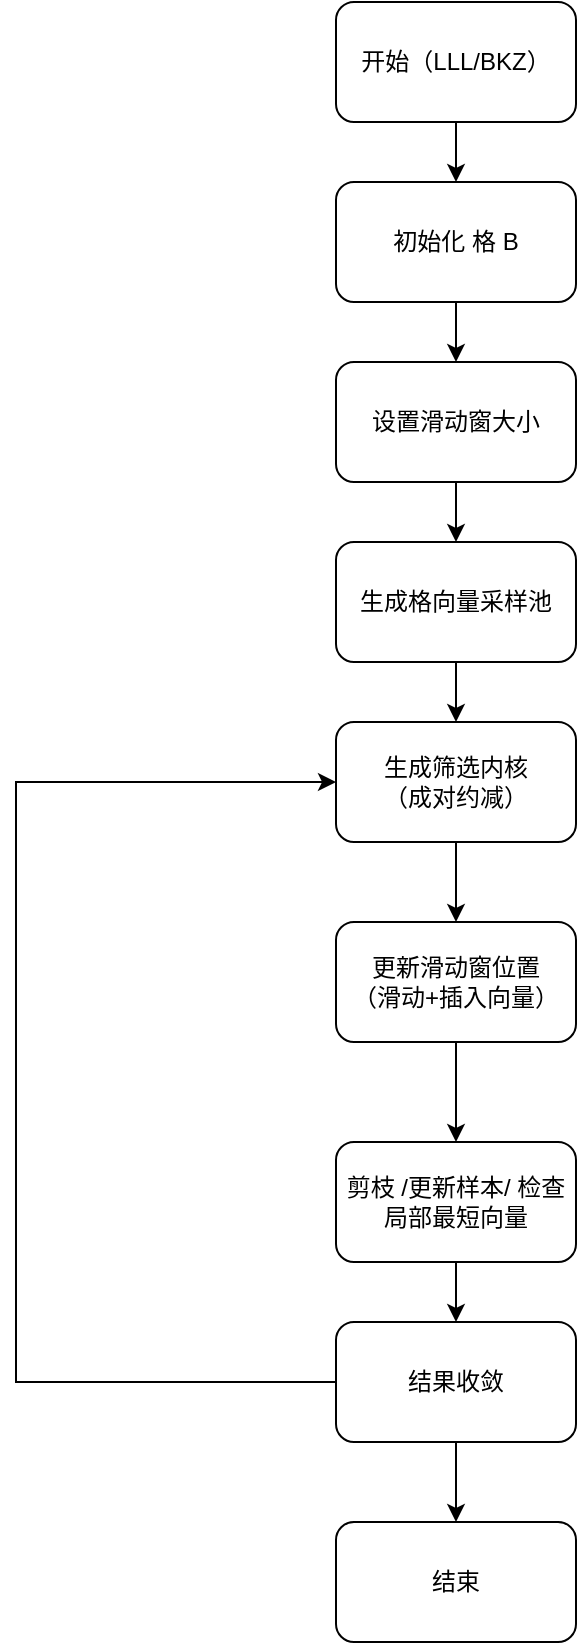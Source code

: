 <mxfile version="28.2.8">
  <diagram name="第 1 页" id="DWz5yP-1nBijKT9mPy6a">
    <mxGraphModel dx="1248" dy="700" grid="1" gridSize="10" guides="1" tooltips="1" connect="1" arrows="1" fold="1" page="1" pageScale="1" pageWidth="827" pageHeight="1169" math="0" shadow="0">
      <root>
        <mxCell id="0" />
        <mxCell id="1" parent="0" />
        <mxCell id="T6u2gqYuI4SV_lQmpp8O-3" value="" style="edgeStyle=orthogonalEdgeStyle;rounded=0;orthogonalLoop=1;jettySize=auto;html=1;" edge="1" parent="1" source="T6u2gqYuI4SV_lQmpp8O-1" target="T6u2gqYuI4SV_lQmpp8O-2">
          <mxGeometry relative="1" as="geometry" />
        </mxCell>
        <mxCell id="T6u2gqYuI4SV_lQmpp8O-1" value="开始（LLL/BKZ）" style="rounded=1;whiteSpace=wrap;html=1;" vertex="1" parent="1">
          <mxGeometry x="300" y="90" width="120" height="60" as="geometry" />
        </mxCell>
        <mxCell id="T6u2gqYuI4SV_lQmpp8O-5" value="" style="edgeStyle=orthogonalEdgeStyle;rounded=0;orthogonalLoop=1;jettySize=auto;html=1;" edge="1" parent="1" source="T6u2gqYuI4SV_lQmpp8O-2" target="T6u2gqYuI4SV_lQmpp8O-4">
          <mxGeometry relative="1" as="geometry" />
        </mxCell>
        <mxCell id="T6u2gqYuI4SV_lQmpp8O-2" value="初始化 格 B" style="rounded=1;whiteSpace=wrap;html=1;" vertex="1" parent="1">
          <mxGeometry x="300" y="180" width="120" height="60" as="geometry" />
        </mxCell>
        <mxCell id="T6u2gqYuI4SV_lQmpp8O-7" value="" style="edgeStyle=orthogonalEdgeStyle;rounded=0;orthogonalLoop=1;jettySize=auto;html=1;" edge="1" parent="1" source="T6u2gqYuI4SV_lQmpp8O-4" target="T6u2gqYuI4SV_lQmpp8O-6">
          <mxGeometry relative="1" as="geometry" />
        </mxCell>
        <mxCell id="T6u2gqYuI4SV_lQmpp8O-4" value="设置滑动窗大小" style="whiteSpace=wrap;html=1;rounded=1;" vertex="1" parent="1">
          <mxGeometry x="300" y="270" width="120" height="60" as="geometry" />
        </mxCell>
        <mxCell id="T6u2gqYuI4SV_lQmpp8O-9" value="" style="edgeStyle=orthogonalEdgeStyle;rounded=0;orthogonalLoop=1;jettySize=auto;html=1;" edge="1" parent="1" source="T6u2gqYuI4SV_lQmpp8O-6" target="T6u2gqYuI4SV_lQmpp8O-8">
          <mxGeometry relative="1" as="geometry" />
        </mxCell>
        <mxCell id="T6u2gqYuI4SV_lQmpp8O-6" value="生成格向量采样池" style="whiteSpace=wrap;html=1;rounded=1;" vertex="1" parent="1">
          <mxGeometry x="300" y="360" width="120" height="60" as="geometry" />
        </mxCell>
        <mxCell id="T6u2gqYuI4SV_lQmpp8O-11" value="" style="edgeStyle=orthogonalEdgeStyle;rounded=0;orthogonalLoop=1;jettySize=auto;html=1;" edge="1" parent="1" source="T6u2gqYuI4SV_lQmpp8O-8" target="T6u2gqYuI4SV_lQmpp8O-10">
          <mxGeometry relative="1" as="geometry" />
        </mxCell>
        <mxCell id="T6u2gqYuI4SV_lQmpp8O-8" value="生成筛选内核&lt;div&gt;（成对约减）&lt;/div&gt;" style="whiteSpace=wrap;html=1;rounded=1;" vertex="1" parent="1">
          <mxGeometry x="300" y="450" width="120" height="60" as="geometry" />
        </mxCell>
        <mxCell id="T6u2gqYuI4SV_lQmpp8O-13" value="" style="edgeStyle=orthogonalEdgeStyle;rounded=0;orthogonalLoop=1;jettySize=auto;html=1;" edge="1" parent="1" source="T6u2gqYuI4SV_lQmpp8O-10" target="T6u2gqYuI4SV_lQmpp8O-12">
          <mxGeometry relative="1" as="geometry" />
        </mxCell>
        <mxCell id="T6u2gqYuI4SV_lQmpp8O-10" value="更新滑动窗位置&lt;br&gt;&lt;div&gt;（滑动+插入向量）&lt;/div&gt;" style="whiteSpace=wrap;html=1;rounded=1;" vertex="1" parent="1">
          <mxGeometry x="300" y="550" width="120" height="60" as="geometry" />
        </mxCell>
        <mxCell id="T6u2gqYuI4SV_lQmpp8O-15" value="" style="edgeStyle=orthogonalEdgeStyle;rounded=0;orthogonalLoop=1;jettySize=auto;html=1;" edge="1" parent="1" source="T6u2gqYuI4SV_lQmpp8O-12" target="T6u2gqYuI4SV_lQmpp8O-14">
          <mxGeometry relative="1" as="geometry" />
        </mxCell>
        <mxCell id="T6u2gqYuI4SV_lQmpp8O-12" value="剪枝 /更新样本/ 检查局部最短向量" style="whiteSpace=wrap;html=1;rounded=1;" vertex="1" parent="1">
          <mxGeometry x="300" y="660" width="120" height="60" as="geometry" />
        </mxCell>
        <mxCell id="T6u2gqYuI4SV_lQmpp8O-19" value="" style="edgeStyle=orthogonalEdgeStyle;rounded=0;orthogonalLoop=1;jettySize=auto;html=1;" edge="1" parent="1" source="T6u2gqYuI4SV_lQmpp8O-14" target="T6u2gqYuI4SV_lQmpp8O-18">
          <mxGeometry relative="1" as="geometry" />
        </mxCell>
        <mxCell id="T6u2gqYuI4SV_lQmpp8O-21" value="" style="edgeStyle=orthogonalEdgeStyle;rounded=0;orthogonalLoop=1;jettySize=auto;html=1;exitX=0;exitY=0.5;exitDx=0;exitDy=0;entryX=0;entryY=0.5;entryDx=0;entryDy=0;" edge="1" parent="1" source="T6u2gqYuI4SV_lQmpp8O-14" target="T6u2gqYuI4SV_lQmpp8O-8">
          <mxGeometry relative="1" as="geometry">
            <mxPoint x="290" y="780" as="sourcePoint" />
            <mxPoint x="290" y="480" as="targetPoint" />
            <Array as="points">
              <mxPoint x="140" y="780" />
              <mxPoint x="140" y="480" />
            </Array>
          </mxGeometry>
        </mxCell>
        <mxCell id="T6u2gqYuI4SV_lQmpp8O-14" value="结果收敛" style="rounded=1;whiteSpace=wrap;html=1;" vertex="1" parent="1">
          <mxGeometry x="300" y="750" width="120" height="60" as="geometry" />
        </mxCell>
        <mxCell id="T6u2gqYuI4SV_lQmpp8O-18" value="结束" style="whiteSpace=wrap;html=1;rounded=1;" vertex="1" parent="1">
          <mxGeometry x="300" y="850" width="120" height="60" as="geometry" />
        </mxCell>
      </root>
    </mxGraphModel>
  </diagram>
</mxfile>
